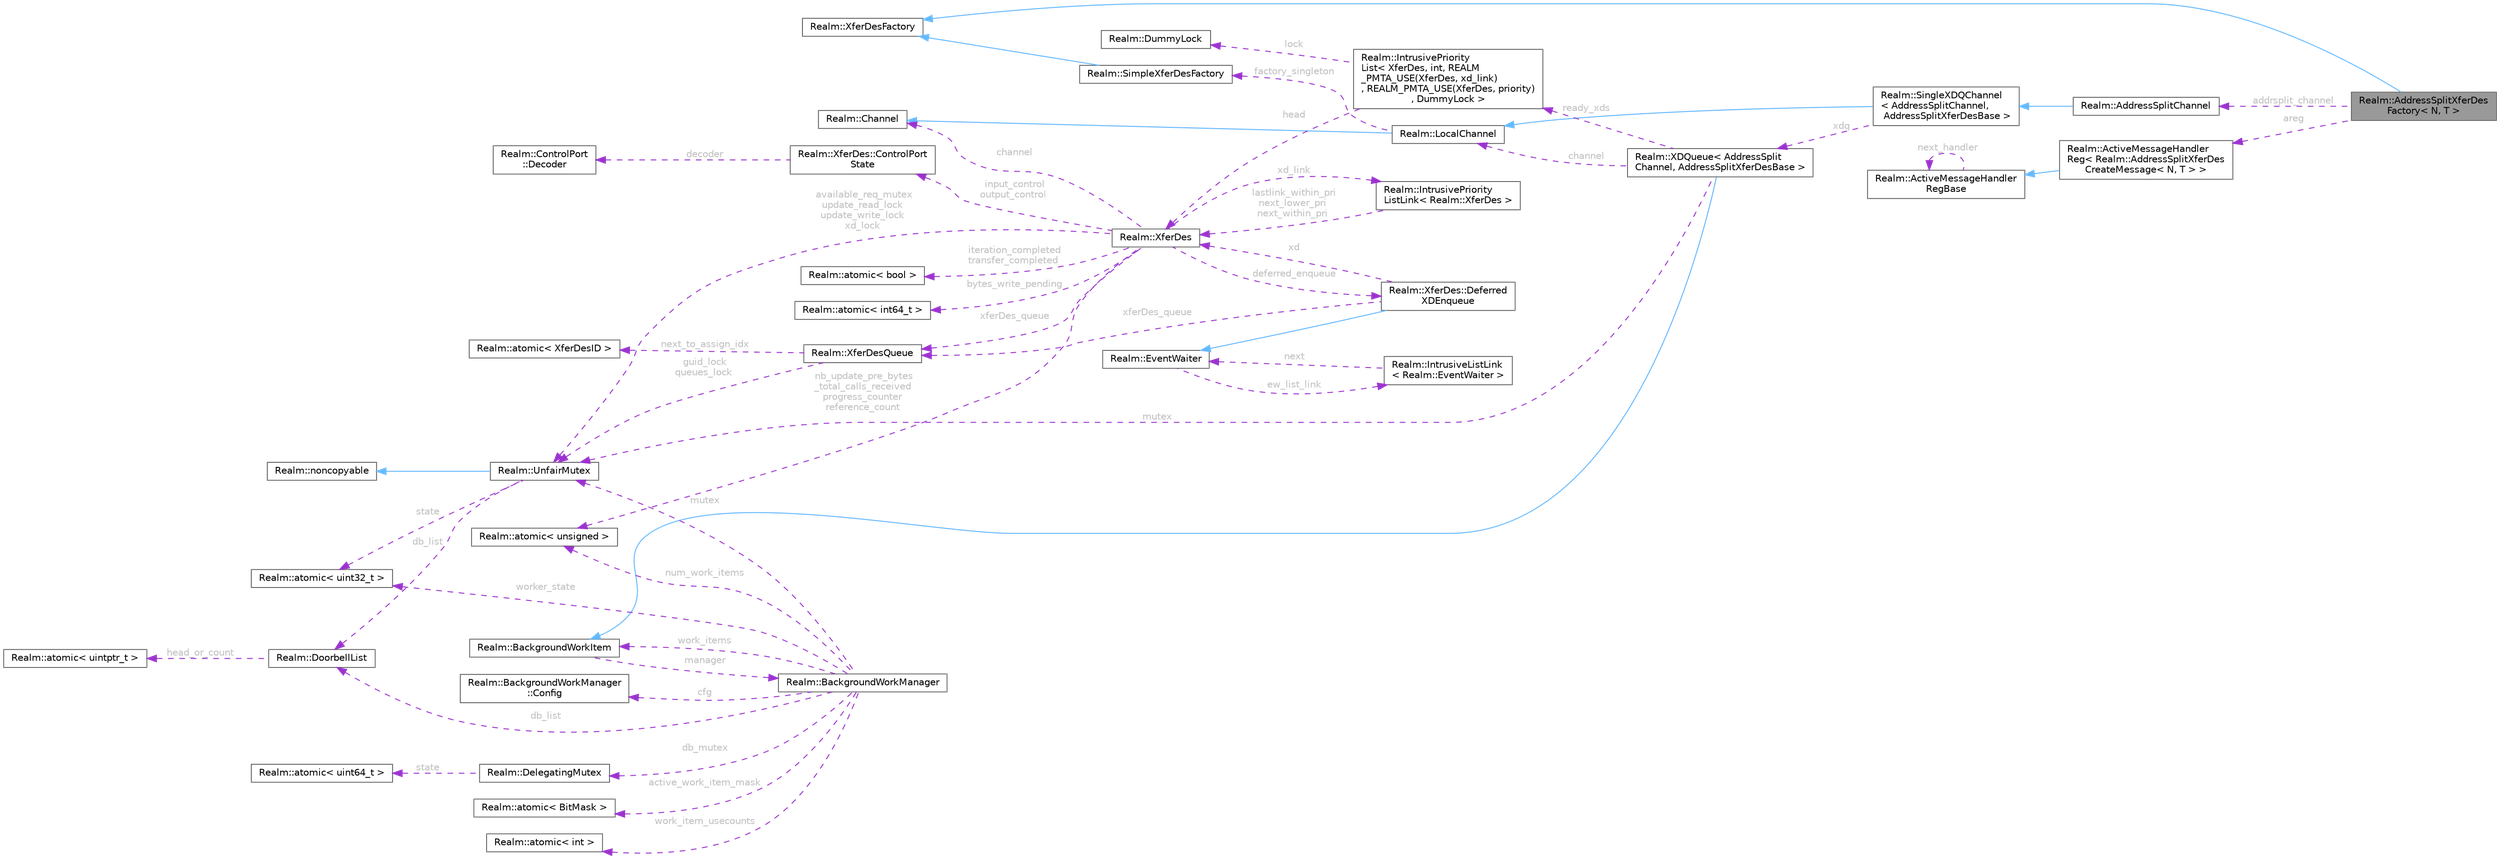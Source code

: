 digraph "Realm::AddressSplitXferDesFactory&lt; N, T &gt;"
{
 // LATEX_PDF_SIZE
  bgcolor="transparent";
  edge [fontname=Helvetica,fontsize=10,labelfontname=Helvetica,labelfontsize=10];
  node [fontname=Helvetica,fontsize=10,shape=box,height=0.2,width=0.4];
  rankdir="LR";
  Node1 [id="Node000001",label="Realm::AddressSplitXferDes\lFactory\< N, T \>",height=0.2,width=0.4,color="gray40", fillcolor="grey60", style="filled", fontcolor="black",tooltip=" "];
  Node2 -> Node1 [id="edge1_Node000001_Node000002",dir="back",color="steelblue1",style="solid",tooltip=" "];
  Node2 [id="Node000002",label="Realm::XferDesFactory",height=0.2,width=0.4,color="gray40", fillcolor="white", style="filled",URL="$classRealm_1_1XferDesFactory.html",tooltip=" "];
  Node3 -> Node1 [id="edge2_Node000001_Node000003",dir="back",color="darkorchid3",style="dashed",tooltip=" ",label=" areg",fontcolor="grey" ];
  Node3 [id="Node000003",label="Realm::ActiveMessageHandler\lReg\< Realm::AddressSplitXferDes\lCreateMessage\< N, T \> \>",height=0.2,width=0.4,color="gray40", fillcolor="white", style="filled",URL="$classRealm_1_1ActiveMessageHandlerReg.html",tooltip=" "];
  Node4 -> Node3 [id="edge3_Node000003_Node000004",dir="back",color="steelblue1",style="solid",tooltip=" "];
  Node4 [id="Node000004",label="Realm::ActiveMessageHandler\lRegBase",height=0.2,width=0.4,color="gray40", fillcolor="white", style="filled",URL="$classRealm_1_1ActiveMessageHandlerRegBase.html",tooltip=" "];
  Node4 -> Node4 [id="edge4_Node000004_Node000004",dir="back",color="darkorchid3",style="dashed",tooltip=" ",label=" next_handler",fontcolor="grey" ];
  Node5 -> Node1 [id="edge5_Node000001_Node000005",dir="back",color="darkorchid3",style="dashed",tooltip=" ",label=" addrsplit_channel",fontcolor="grey" ];
  Node5 [id="Node000005",label="Realm::AddressSplitChannel",height=0.2,width=0.4,color="gray40", fillcolor="white", style="filled",URL="$classRealm_1_1AddressSplitChannel.html",tooltip=" "];
  Node6 -> Node5 [id="edge6_Node000005_Node000006",dir="back",color="steelblue1",style="solid",tooltip=" "];
  Node6 [id="Node000006",label="Realm::SingleXDQChannel\l\< AddressSplitChannel,\l AddressSplitXferDesBase \>",height=0.2,width=0.4,color="gray40", fillcolor="white", style="filled",URL="$classRealm_1_1SingleXDQChannel.html",tooltip=" "];
  Node7 -> Node6 [id="edge7_Node000006_Node000007",dir="back",color="steelblue1",style="solid",tooltip=" "];
  Node7 [id="Node000007",label="Realm::LocalChannel",height=0.2,width=0.4,color="gray40", fillcolor="white", style="filled",URL="$classRealm_1_1LocalChannel.html",tooltip=" "];
  Node8 -> Node7 [id="edge8_Node000007_Node000008",dir="back",color="steelblue1",style="solid",tooltip=" "];
  Node8 [id="Node000008",label="Realm::Channel",height=0.2,width=0.4,color="gray40", fillcolor="white", style="filled",URL="$classRealm_1_1Channel.html",tooltip=" "];
  Node9 -> Node7 [id="edge9_Node000007_Node000009",dir="back",color="darkorchid3",style="dashed",tooltip=" ",label=" factory_singleton",fontcolor="grey" ];
  Node9 [id="Node000009",label="Realm::SimpleXferDesFactory",height=0.2,width=0.4,color="gray40", fillcolor="white", style="filled",URL="$classRealm_1_1SimpleXferDesFactory.html",tooltip=" "];
  Node2 -> Node9 [id="edge10_Node000009_Node000002",dir="back",color="steelblue1",style="solid",tooltip=" "];
  Node10 -> Node6 [id="edge11_Node000006_Node000010",dir="back",color="darkorchid3",style="dashed",tooltip=" ",label=" xdq",fontcolor="grey" ];
  Node10 [id="Node000010",label="Realm::XDQueue\< AddressSplit\lChannel, AddressSplitXferDesBase \>",height=0.2,width=0.4,color="gray40", fillcolor="white", style="filled",URL="$classRealm_1_1XDQueue.html",tooltip=" "];
  Node11 -> Node10 [id="edge12_Node000010_Node000011",dir="back",color="steelblue1",style="solid",tooltip=" "];
  Node11 [id="Node000011",label="Realm::BackgroundWorkItem",height=0.2,width=0.4,color="gray40", fillcolor="white", style="filled",URL="$classRealm_1_1BackgroundWorkItem.html",tooltip=" "];
  Node12 -> Node11 [id="edge13_Node000011_Node000012",dir="back",color="darkorchid3",style="dashed",tooltip=" ",label=" manager",fontcolor="grey" ];
  Node12 [id="Node000012",label="Realm::BackgroundWorkManager",height=0.2,width=0.4,color="gray40", fillcolor="white", style="filled",URL="$classRealm_1_1BackgroundWorkManager.html",tooltip=" "];
  Node13 -> Node12 [id="edge14_Node000012_Node000013",dir="back",color="darkorchid3",style="dashed",tooltip=" ",label=" cfg",fontcolor="grey" ];
  Node13 [id="Node000013",label="Realm::BackgroundWorkManager\l::Config",height=0.2,width=0.4,color="gray40", fillcolor="white", style="filled",URL="$structRealm_1_1BackgroundWorkManager_1_1Config.html",tooltip=" "];
  Node14 -> Node12 [id="edge15_Node000012_Node000014",dir="back",color="darkorchid3",style="dashed",tooltip=" ",label=" mutex",fontcolor="grey" ];
  Node14 [id="Node000014",label="Realm::UnfairMutex",height=0.2,width=0.4,color="gray40", fillcolor="white", style="filled",URL="$classRealm_1_1UnfairMutex.html",tooltip=" "];
  Node15 -> Node14 [id="edge16_Node000014_Node000015",dir="back",color="steelblue1",style="solid",tooltip=" "];
  Node15 [id="Node000015",label="Realm::noncopyable",height=0.2,width=0.4,color="gray40", fillcolor="white", style="filled",URL="$classRealm_1_1noncopyable.html",tooltip=" "];
  Node16 -> Node14 [id="edge17_Node000014_Node000016",dir="back",color="darkorchid3",style="dashed",tooltip=" ",label=" state",fontcolor="grey" ];
  Node16 [id="Node000016",label="Realm::atomic\< uint32_t \>",height=0.2,width=0.4,color="gray40", fillcolor="white", style="filled",URL="$classRealm_1_1atomic.html",tooltip=" "];
  Node17 -> Node14 [id="edge18_Node000014_Node000017",dir="back",color="darkorchid3",style="dashed",tooltip=" ",label=" db_list",fontcolor="grey" ];
  Node17 [id="Node000017",label="Realm::DoorbellList",height=0.2,width=0.4,color="gray40", fillcolor="white", style="filled",URL="$classRealm_1_1DoorbellList.html",tooltip=" "];
  Node18 -> Node17 [id="edge19_Node000017_Node000018",dir="back",color="darkorchid3",style="dashed",tooltip=" ",label=" head_or_count",fontcolor="grey" ];
  Node18 [id="Node000018",label="Realm::atomic\< uintptr_t \>",height=0.2,width=0.4,color="gray40", fillcolor="white", style="filled",URL="$classRealm_1_1atomic.html",tooltip=" "];
  Node19 -> Node12 [id="edge20_Node000012_Node000019",dir="back",color="darkorchid3",style="dashed",tooltip=" ",label=" num_work_items",fontcolor="grey" ];
  Node19 [id="Node000019",label="Realm::atomic\< unsigned \>",height=0.2,width=0.4,color="gray40", fillcolor="white", style="filled",URL="$classRealm_1_1atomic.html",tooltip=" "];
  Node20 -> Node12 [id="edge21_Node000012_Node000020",dir="back",color="darkorchid3",style="dashed",tooltip=" ",label=" active_work_item_mask",fontcolor="grey" ];
  Node20 [id="Node000020",label="Realm::atomic\< BitMask \>",height=0.2,width=0.4,color="gray40", fillcolor="white", style="filled",URL="$classRealm_1_1atomic.html",tooltip=" "];
  Node21 -> Node12 [id="edge22_Node000012_Node000021",dir="back",color="darkorchid3",style="dashed",tooltip=" ",label=" work_item_usecounts",fontcolor="grey" ];
  Node21 [id="Node000021",label="Realm::atomic\< int \>",height=0.2,width=0.4,color="gray40", fillcolor="white", style="filled",URL="$classRealm_1_1atomic.html",tooltip=" "];
  Node11 -> Node12 [id="edge23_Node000012_Node000011",dir="back",color="darkorchid3",style="dashed",tooltip=" ",label=" work_items",fontcolor="grey" ];
  Node16 -> Node12 [id="edge24_Node000012_Node000016",dir="back",color="darkorchid3",style="dashed",tooltip=" ",label=" worker_state",fontcolor="grey" ];
  Node22 -> Node12 [id="edge25_Node000012_Node000022",dir="back",color="darkorchid3",style="dashed",tooltip=" ",label=" db_mutex",fontcolor="grey" ];
  Node22 [id="Node000022",label="Realm::DelegatingMutex",height=0.2,width=0.4,color="gray40", fillcolor="white", style="filled",URL="$classRealm_1_1DelegatingMutex.html",tooltip=" "];
  Node23 -> Node22 [id="edge26_Node000022_Node000023",dir="back",color="darkorchid3",style="dashed",tooltip=" ",label=" state",fontcolor="grey" ];
  Node23 [id="Node000023",label="Realm::atomic\< uint64_t \>",height=0.2,width=0.4,color="gray40", fillcolor="white", style="filled",URL="$classRealm_1_1atomic.html",tooltip=" "];
  Node17 -> Node12 [id="edge27_Node000012_Node000017",dir="back",color="darkorchid3",style="dashed",tooltip=" ",label=" db_list",fontcolor="grey" ];
  Node7 -> Node10 [id="edge28_Node000010_Node000007",dir="back",color="darkorchid3",style="dashed",tooltip=" ",label=" channel",fontcolor="grey" ];
  Node14 -> Node10 [id="edge29_Node000010_Node000014",dir="back",color="darkorchid3",style="dashed",tooltip=" ",label=" mutex",fontcolor="grey" ];
  Node24 -> Node10 [id="edge30_Node000010_Node000024",dir="back",color="darkorchid3",style="dashed",tooltip=" ",label=" ready_xds",fontcolor="grey" ];
  Node24 [id="Node000024",label="Realm::IntrusivePriority\lList\< XferDes, int, REALM\l_PMTA_USE(XferDes, xd_link)\l, REALM_PMTA_USE(XferDes, priority)\l, DummyLock \>",height=0.2,width=0.4,color="gray40", fillcolor="white", style="filled",URL="$classRealm_1_1IntrusivePriorityList.html",tooltip=" "];
  Node25 -> Node24 [id="edge31_Node000024_Node000025",dir="back",color="darkorchid3",style="dashed",tooltip=" ",label=" lock",fontcolor="grey" ];
  Node25 [id="Node000025",label="Realm::DummyLock",height=0.2,width=0.4,color="gray40", fillcolor="white", style="filled",URL="$classRealm_1_1DummyLock.html",tooltip=" "];
  Node26 -> Node24 [id="edge32_Node000024_Node000026",dir="back",color="darkorchid3",style="dashed",tooltip=" ",label=" head",fontcolor="grey" ];
  Node26 [id="Node000026",label="Realm::XferDes",height=0.2,width=0.4,color="gray40", fillcolor="white", style="filled",URL="$classRealm_1_1XferDes.html",tooltip=" "];
  Node27 -> Node26 [id="edge33_Node000026_Node000027",dir="back",color="darkorchid3",style="dashed",tooltip=" ",label=" xferDes_queue",fontcolor="grey" ];
  Node27 [id="Node000027",label="Realm::XferDesQueue",height=0.2,width=0.4,color="gray40", fillcolor="white", style="filled",URL="$classRealm_1_1XferDesQueue.html",tooltip=" "];
  Node14 -> Node27 [id="edge34_Node000027_Node000014",dir="back",color="darkorchid3",style="dashed",tooltip=" ",label=" guid_lock\nqueues_lock",fontcolor="grey" ];
  Node28 -> Node27 [id="edge35_Node000027_Node000028",dir="back",color="darkorchid3",style="dashed",tooltip=" ",label=" next_to_assign_idx",fontcolor="grey" ];
  Node28 [id="Node000028",label="Realm::atomic\< XferDesID \>",height=0.2,width=0.4,color="gray40", fillcolor="white", style="filled",URL="$classRealm_1_1atomic.html",tooltip=" "];
  Node29 -> Node26 [id="edge36_Node000026_Node000029",dir="back",color="darkorchid3",style="dashed",tooltip=" ",label=" iteration_completed\ntransfer_completed",fontcolor="grey" ];
  Node29 [id="Node000029",label="Realm::atomic\< bool \>",height=0.2,width=0.4,color="gray40", fillcolor="white", style="filled",URL="$classRealm_1_1atomic.html",tooltip=" "];
  Node30 -> Node26 [id="edge37_Node000026_Node000030",dir="back",color="darkorchid3",style="dashed",tooltip=" ",label=" bytes_write_pending",fontcolor="grey" ];
  Node30 [id="Node000030",label="Realm::atomic\< int64_t \>",height=0.2,width=0.4,color="gray40", fillcolor="white", style="filled",URL="$classRealm_1_1atomic.html",tooltip=" "];
  Node31 -> Node26 [id="edge38_Node000026_Node000031",dir="back",color="darkorchid3",style="dashed",tooltip=" ",label=" input_control\noutput_control",fontcolor="grey" ];
  Node31 [id="Node000031",label="Realm::XferDes::ControlPort\lState",height=0.2,width=0.4,color="gray40", fillcolor="white", style="filled",URL="$structRealm_1_1XferDes_1_1ControlPortState.html",tooltip=" "];
  Node32 -> Node31 [id="edge39_Node000031_Node000032",dir="back",color="darkorchid3",style="dashed",tooltip=" ",label=" decoder",fontcolor="grey" ];
  Node32 [id="Node000032",label="Realm::ControlPort\l::Decoder",height=0.2,width=0.4,color="gray40", fillcolor="white", style="filled",URL="$classRealm_1_1ControlPort_1_1Decoder.html",tooltip=" "];
  Node8 -> Node26 [id="edge40_Node000026_Node000008",dir="back",color="darkorchid3",style="dashed",tooltip=" ",label=" channel",fontcolor="grey" ];
  Node14 -> Node26 [id="edge41_Node000026_Node000014",dir="back",color="darkorchid3",style="dashed",tooltip=" ",label=" available_req_mutex\nupdate_read_lock\nupdate_write_lock\nxd_lock",fontcolor="grey" ];
  Node19 -> Node26 [id="edge42_Node000026_Node000019",dir="back",color="darkorchid3",style="dashed",tooltip=" ",label=" nb_update_pre_bytes\l_total_calls_received\nprogress_counter\nreference_count",fontcolor="grey" ];
  Node33 -> Node26 [id="edge43_Node000026_Node000033",dir="back",color="darkorchid3",style="dashed",tooltip=" ",label=" xd_link",fontcolor="grey" ];
  Node33 [id="Node000033",label="Realm::IntrusivePriority\lListLink\< Realm::XferDes \>",height=0.2,width=0.4,color="gray40", fillcolor="white", style="filled",URL="$structRealm_1_1IntrusivePriorityListLink.html",tooltip=" "];
  Node26 -> Node33 [id="edge44_Node000033_Node000026",dir="back",color="darkorchid3",style="dashed",tooltip=" ",label=" lastlink_within_pri\nnext_lower_pri\nnext_within_pri",fontcolor="grey" ];
  Node34 -> Node26 [id="edge45_Node000026_Node000034",dir="back",color="darkorchid3",style="dashed",tooltip=" ",label=" deferred_enqueue",fontcolor="grey" ];
  Node34 [id="Node000034",label="Realm::XferDes::Deferred\lXDEnqueue",height=0.2,width=0.4,color="gray40", fillcolor="white", style="filled",URL="$classRealm_1_1XferDes_1_1DeferredXDEnqueue.html",tooltip=" "];
  Node35 -> Node34 [id="edge46_Node000034_Node000035",dir="back",color="steelblue1",style="solid",tooltip=" "];
  Node35 [id="Node000035",label="Realm::EventWaiter",height=0.2,width=0.4,color="gray40", fillcolor="white", style="filled",URL="$classRealm_1_1EventWaiter.html",tooltip=" "];
  Node36 -> Node35 [id="edge47_Node000035_Node000036",dir="back",color="darkorchid3",style="dashed",tooltip=" ",label=" ew_list_link",fontcolor="grey" ];
  Node36 [id="Node000036",label="Realm::IntrusiveListLink\l\< Realm::EventWaiter \>",height=0.2,width=0.4,color="gray40", fillcolor="white", style="filled",URL="$structRealm_1_1IntrusiveListLink.html",tooltip=" "];
  Node35 -> Node36 [id="edge48_Node000036_Node000035",dir="back",color="darkorchid3",style="dashed",tooltip=" ",label=" next",fontcolor="grey" ];
  Node27 -> Node34 [id="edge49_Node000034_Node000027",dir="back",color="darkorchid3",style="dashed",tooltip=" ",label=" xferDes_queue",fontcolor="grey" ];
  Node26 -> Node34 [id="edge50_Node000034_Node000026",dir="back",color="darkorchid3",style="dashed",tooltip=" ",label=" xd",fontcolor="grey" ];
}
